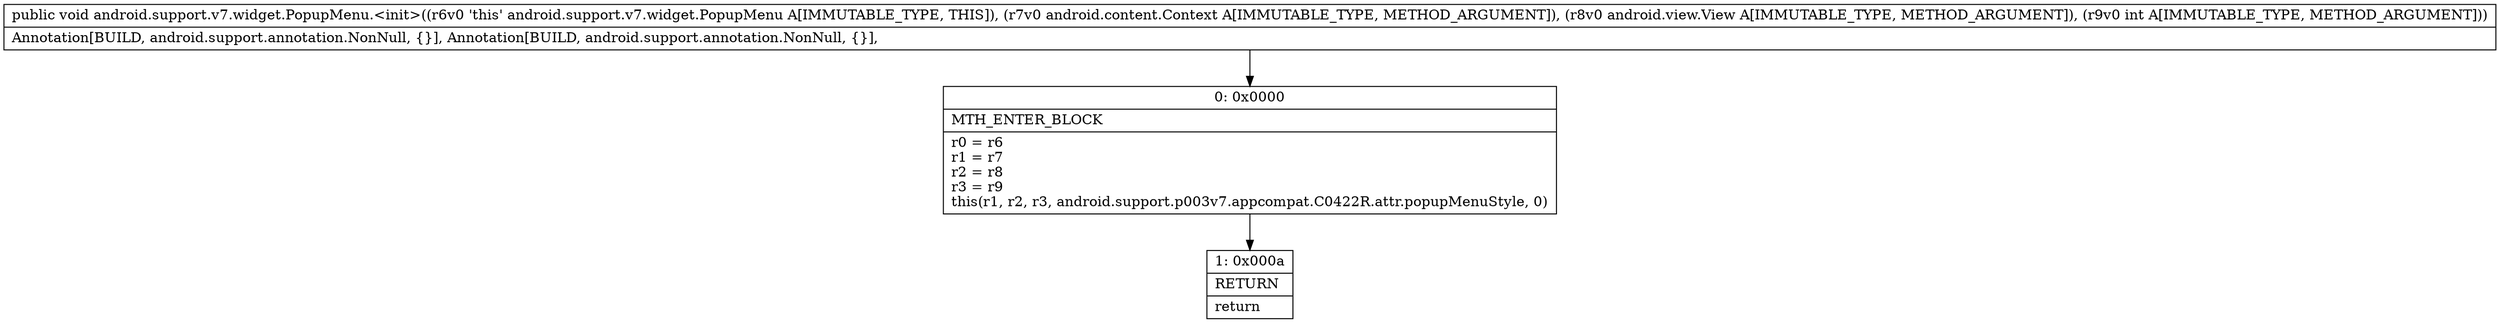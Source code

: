 digraph "CFG forandroid.support.v7.widget.PopupMenu.\<init\>(Landroid\/content\/Context;Landroid\/view\/View;I)V" {
Node_0 [shape=record,label="{0\:\ 0x0000|MTH_ENTER_BLOCK\l|r0 = r6\lr1 = r7\lr2 = r8\lr3 = r9\lthis(r1, r2, r3, android.support.p003v7.appcompat.C0422R.attr.popupMenuStyle, 0)\l}"];
Node_1 [shape=record,label="{1\:\ 0x000a|RETURN\l|return\l}"];
MethodNode[shape=record,label="{public void android.support.v7.widget.PopupMenu.\<init\>((r6v0 'this' android.support.v7.widget.PopupMenu A[IMMUTABLE_TYPE, THIS]), (r7v0 android.content.Context A[IMMUTABLE_TYPE, METHOD_ARGUMENT]), (r8v0 android.view.View A[IMMUTABLE_TYPE, METHOD_ARGUMENT]), (r9v0 int A[IMMUTABLE_TYPE, METHOD_ARGUMENT]))  | Annotation[BUILD, android.support.annotation.NonNull, \{\}], Annotation[BUILD, android.support.annotation.NonNull, \{\}], \l}"];
MethodNode -> Node_0;
Node_0 -> Node_1;
}

